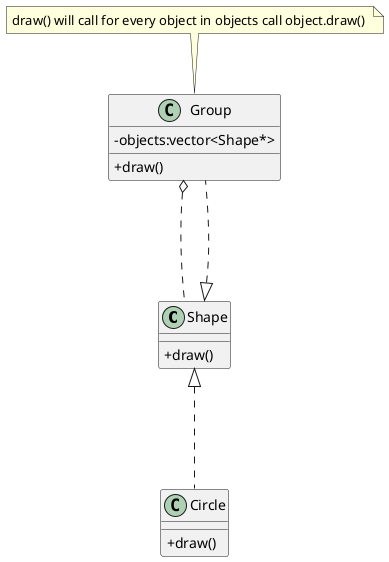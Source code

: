 @startuml
skinparam classAttributeIconSize 0
class Shape
{
+draw()
}
class Circle 
{
+draw()
}
class Group
{
-objects:vector<Shape*>
+draw() 
}
note "draw() will call for every object in objects call object.draw() " as N1
Circle -up..|> Shape
Group -up..|> Shape
Shape -up..o Group
N1 .. Group
@enduml

